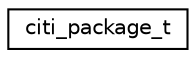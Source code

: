 digraph G
{
  edge [fontname="Helvetica",fontsize="10",labelfontname="Helvetica",labelfontsize="10"];
  node [fontname="Helvetica",fontsize="10",shape=record];
  rankdir="LR";
  Node1 [label="citi_package_t",height=0.2,width=0.4,color="black", fillcolor="white", style="filled",URL="$structciti__package__t.html"];
}
